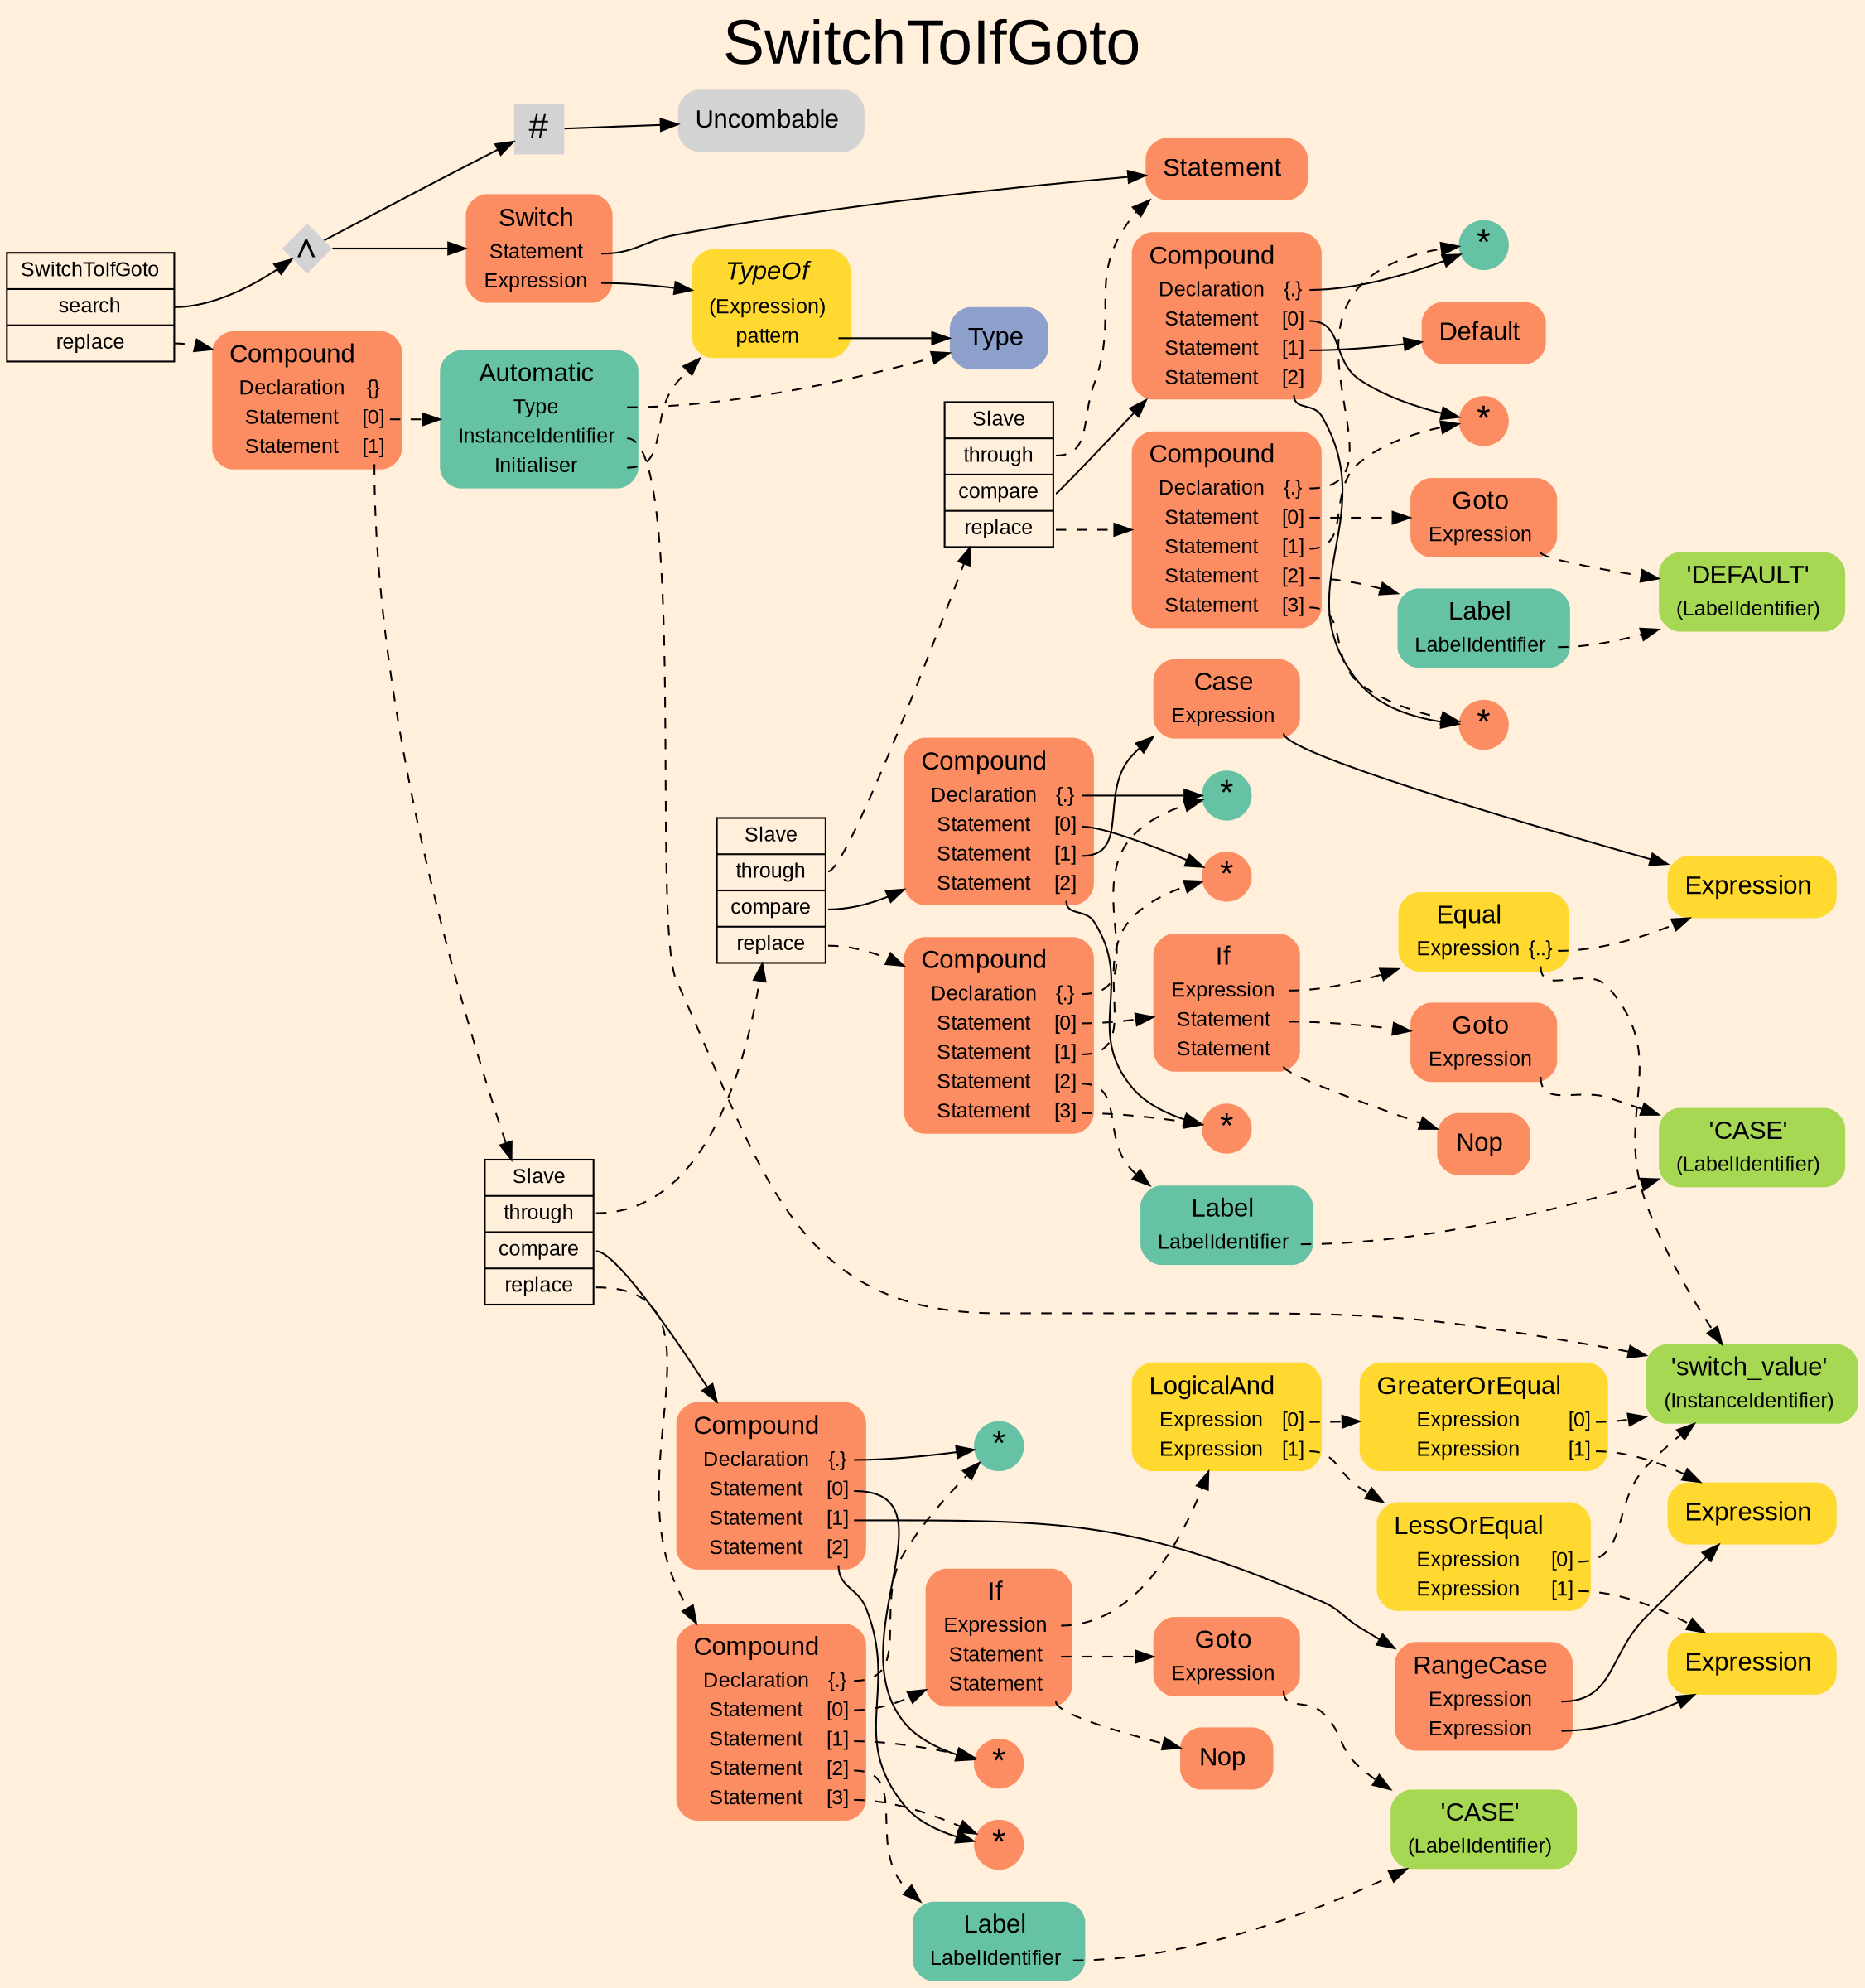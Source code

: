 digraph "SwitchToIfGoto" {
label = "SwitchToIfGoto"
labelloc = t
fontsize = "36"
graph [
    rankdir = "LR"
    ranksep = 0.3
    bgcolor = antiquewhite1
    color = black
    fontcolor = black
    fontname = "Arial"
];
node [
    fontname = "Arial"
];
edge [
    fontname = "Arial"
];

// -------------------- transformation figure --------------------
"CR#P41-0" [
    // -------- block CR#P41-0 ----------
    shape = "record"
    fillcolor = antiquewhite1
    label = "<fixed> SwitchToIfGoto | <port0> search | <port1> replace"
    style = "filled"
    fontsize = "12"
    color = black
    fontcolor = black
];

"#B-2-746" [
    // -------- block #B-2-746 ----------
    shape = "diamond"
    label = <∧>
    style = "filled"
    fontsize = "20"
    penwidth = 0.0
    fixedsize = true
    width = 0.4
    height = 0.4
];

"#B-2-698" [
    // -------- block #B-2-698 ----------
    shape = "plaintext"
    fillcolor = "/set28/2"
    label = <<TABLE BORDER="0" CELLBORDER="0" CELLSPACING="0">
     <TR><TD><FONT POINT-SIZE="15.0">Switch</FONT></TD><TD></TD></TR>
     <TR><TD>Statement</TD><TD PORT="port0"></TD></TR>
     <TR><TD>Expression</TD><TD PORT="port1"></TD></TR>
    </TABLE>>
    style = "rounded,filled"
    fontsize = "12"
];

"#B-2-700" [
    // -------- block #B-2-700 ----------
    shape = "plaintext"
    fillcolor = "/set28/2"
    label = <<TABLE BORDER="0" CELLBORDER="0" CELLSPACING="0">
     <TR><TD><FONT POINT-SIZE="15.0">Statement</FONT></TD><TD></TD></TR>
    </TABLE>>
    style = "rounded,filled"
    fontsize = "12"
];

"#B-2-704" [
    // -------- block #B-2-704 ----------
    shape = "plaintext"
    fillcolor = "/set28/6"
    label = <<TABLE BORDER="0" CELLBORDER="0" CELLSPACING="0">
     <TR><TD><FONT POINT-SIZE="15.0"><I>TypeOf</I></FONT></TD><TD></TD></TR>
     <TR><TD>(Expression)</TD><TD PORT="port0"></TD></TR>
     <TR><TD>pattern</TD><TD PORT="port1"></TD></TR>
    </TABLE>>
    style = "rounded,filled"
    fontsize = "12"
];

"#B-2-701" [
    // -------- block #B-2-701 ----------
    shape = "plaintext"
    fillcolor = "/set28/3"
    label = <<TABLE BORDER="0" CELLBORDER="0" CELLSPACING="0">
     <TR><TD><FONT POINT-SIZE="15.0">Type</FONT></TD><TD></TD></TR>
    </TABLE>>
    style = "rounded,filled"
    fontsize = "12"
];

"#B-4-8" [
    // -------- block #B-4-8 ----------
    shape = "square"
    label = <#>
    style = "filled"
    fontsize = "20"
    penwidth = 0.0
    fixedsize = true
    width = 0.4
    height = 0.4
];

"#B-2-747" [
    // -------- block #B-2-747 ----------
    shape = "plaintext"
    label = <<TABLE BORDER="0" CELLBORDER="0" CELLSPACING="0">
     <TR><TD><FONT POINT-SIZE="15.0">Uncombable</FONT></TD><TD></TD></TR>
    </TABLE>>
    style = "rounded,filled"
    fontsize = "12"
];

"#B-2-699" [
    // -------- block #B-2-699 ----------
    shape = "plaintext"
    fillcolor = "/set28/2"
    label = <<TABLE BORDER="0" CELLBORDER="0" CELLSPACING="0">
     <TR><TD><FONT POINT-SIZE="15.0">Compound</FONT></TD><TD></TD></TR>
     <TR><TD>Declaration</TD><TD PORT="port0">{}</TD></TR>
     <TR><TD>Statement</TD><TD PORT="port1">[0]</TD></TR>
     <TR><TD>Statement</TD><TD PORT="port2">[1]</TD></TR>
    </TABLE>>
    style = "rounded,filled"
    fontsize = "12"
];

"#B-2-702" [
    // -------- block #B-2-702 ----------
    shape = "plaintext"
    fillcolor = "/set28/1"
    label = <<TABLE BORDER="0" CELLBORDER="0" CELLSPACING="0">
     <TR><TD><FONT POINT-SIZE="15.0">Automatic</FONT></TD><TD></TD></TR>
     <TR><TD>Type</TD><TD PORT="port0"></TD></TR>
     <TR><TD>InstanceIdentifier</TD><TD PORT="port1"></TD></TR>
     <TR><TD>Initialiser</TD><TD PORT="port2"></TD></TR>
    </TABLE>>
    style = "rounded,filled"
    fontsize = "12"
];

"#B-2-703" [
    // -------- block #B-2-703 ----------
    shape = "plaintext"
    fillcolor = "/set28/5"
    label = <<TABLE BORDER="0" CELLBORDER="0" CELLSPACING="0">
     <TR><TD><FONT POINT-SIZE="15.0">'switch_value'</FONT></TD><TD></TD></TR>
     <TR><TD>(InstanceIdentifier)</TD><TD PORT="port0"></TD></TR>
    </TABLE>>
    style = "rounded,filled"
    fontsize = "12"
];

"#B-2-745" [
    // -------- block #B-2-745 ----------
    shape = "record"
    fillcolor = antiquewhite1
    label = "<fixed> Slave | <port0> through | <port1> compare | <port2> replace"
    style = "filled"
    fontsize = "12"
    color = black
    fontcolor = black
];

"#B-2-728" [
    // -------- block #B-2-728 ----------
    shape = "record"
    fillcolor = antiquewhite1
    label = "<fixed> Slave | <port0> through | <port1> compare | <port2> replace"
    style = "filled"
    fontsize = "12"
    color = black
    fontcolor = black
];

"#B-2-714" [
    // -------- block #B-2-714 ----------
    shape = "record"
    fillcolor = antiquewhite1
    label = "<fixed> Slave | <port0> through | <port1> compare | <port2> replace"
    style = "filled"
    fontsize = "12"
    color = black
    fontcolor = black
];

"#B-2-705" [
    // -------- block #B-2-705 ----------
    shape = "plaintext"
    fillcolor = "/set28/2"
    label = <<TABLE BORDER="0" CELLBORDER="0" CELLSPACING="0">
     <TR><TD><FONT POINT-SIZE="15.0">Compound</FONT></TD><TD></TD></TR>
     <TR><TD>Declaration</TD><TD PORT="port0">{.}</TD></TR>
     <TR><TD>Statement</TD><TD PORT="port1">[0]</TD></TR>
     <TR><TD>Statement</TD><TD PORT="port2">[1]</TD></TR>
     <TR><TD>Statement</TD><TD PORT="port3">[2]</TD></TR>
    </TABLE>>
    style = "rounded,filled"
    fontsize = "12"
];

"#B-2-707" [
    // -------- block #B-2-707 ----------
    shape = "circle"
    fillcolor = "/set28/1"
    label = <*>
    style = "filled"
    fontsize = "20"
    penwidth = 0.0
    fixedsize = true
    width = 0.4
    height = 0.4
];

"#B-2-708" [
    // -------- block #B-2-708 ----------
    shape = "circle"
    fillcolor = "/set28/2"
    label = <*>
    style = "filled"
    fontsize = "20"
    penwidth = 0.0
    fixedsize = true
    width = 0.4
    height = 0.4
];

"#B-2-710" [
    // -------- block #B-2-710 ----------
    shape = "plaintext"
    fillcolor = "/set28/2"
    label = <<TABLE BORDER="0" CELLBORDER="0" CELLSPACING="0">
     <TR><TD><FONT POINT-SIZE="15.0">Default</FONT></TD><TD></TD></TR>
    </TABLE>>
    style = "rounded,filled"
    fontsize = "12"
];

"#B-2-709" [
    // -------- block #B-2-709 ----------
    shape = "circle"
    fillcolor = "/set28/2"
    label = <*>
    style = "filled"
    fontsize = "20"
    penwidth = 0.0
    fixedsize = true
    width = 0.4
    height = 0.4
];

"#B-2-706" [
    // -------- block #B-2-706 ----------
    shape = "plaintext"
    fillcolor = "/set28/2"
    label = <<TABLE BORDER="0" CELLBORDER="0" CELLSPACING="0">
     <TR><TD><FONT POINT-SIZE="15.0">Compound</FONT></TD><TD></TD></TR>
     <TR><TD>Declaration</TD><TD PORT="port0">{.}</TD></TR>
     <TR><TD>Statement</TD><TD PORT="port1">[0]</TD></TR>
     <TR><TD>Statement</TD><TD PORT="port2">[1]</TD></TR>
     <TR><TD>Statement</TD><TD PORT="port3">[2]</TD></TR>
     <TR><TD>Statement</TD><TD PORT="port4">[3]</TD></TR>
    </TABLE>>
    style = "rounded,filled"
    fontsize = "12"
];

"#B-2-713" [
    // -------- block #B-2-713 ----------
    shape = "plaintext"
    fillcolor = "/set28/2"
    label = <<TABLE BORDER="0" CELLBORDER="0" CELLSPACING="0">
     <TR><TD><FONT POINT-SIZE="15.0">Goto</FONT></TD><TD></TD></TR>
     <TR><TD>Expression</TD><TD PORT="port0"></TD></TR>
    </TABLE>>
    style = "rounded,filled"
    fontsize = "12"
];

"#B-2-712" [
    // -------- block #B-2-712 ----------
    shape = "plaintext"
    fillcolor = "/set28/5"
    label = <<TABLE BORDER="0" CELLBORDER="0" CELLSPACING="0">
     <TR><TD><FONT POINT-SIZE="15.0">'DEFAULT'</FONT></TD><TD></TD></TR>
     <TR><TD>(LabelIdentifier)</TD><TD PORT="port0"></TD></TR>
    </TABLE>>
    style = "rounded,filled"
    fontsize = "12"
];

"#B-2-711" [
    // -------- block #B-2-711 ----------
    shape = "plaintext"
    fillcolor = "/set28/1"
    label = <<TABLE BORDER="0" CELLBORDER="0" CELLSPACING="0">
     <TR><TD><FONT POINT-SIZE="15.0">Label</FONT></TD><TD></TD></TR>
     <TR><TD>LabelIdentifier</TD><TD PORT="port0"></TD></TR>
    </TABLE>>
    style = "rounded,filled"
    fontsize = "12"
];

"#B-2-715" [
    // -------- block #B-2-715 ----------
    shape = "plaintext"
    fillcolor = "/set28/2"
    label = <<TABLE BORDER="0" CELLBORDER="0" CELLSPACING="0">
     <TR><TD><FONT POINT-SIZE="15.0">Compound</FONT></TD><TD></TD></TR>
     <TR><TD>Declaration</TD><TD PORT="port0">{.}</TD></TR>
     <TR><TD>Statement</TD><TD PORT="port1">[0]</TD></TR>
     <TR><TD>Statement</TD><TD PORT="port2">[1]</TD></TR>
     <TR><TD>Statement</TD><TD PORT="port3">[2]</TD></TR>
    </TABLE>>
    style = "rounded,filled"
    fontsize = "12"
];

"#B-2-717" [
    // -------- block #B-2-717 ----------
    shape = "circle"
    fillcolor = "/set28/1"
    label = <*>
    style = "filled"
    fontsize = "20"
    penwidth = 0.0
    fixedsize = true
    width = 0.4
    height = 0.4
];

"#B-2-718" [
    // -------- block #B-2-718 ----------
    shape = "circle"
    fillcolor = "/set28/2"
    label = <*>
    style = "filled"
    fontsize = "20"
    penwidth = 0.0
    fixedsize = true
    width = 0.4
    height = 0.4
];

"#B-2-720" [
    // -------- block #B-2-720 ----------
    shape = "plaintext"
    fillcolor = "/set28/2"
    label = <<TABLE BORDER="0" CELLBORDER="0" CELLSPACING="0">
     <TR><TD><FONT POINT-SIZE="15.0">Case</FONT></TD><TD></TD></TR>
     <TR><TD>Expression</TD><TD PORT="port0"></TD></TR>
    </TABLE>>
    style = "rounded,filled"
    fontsize = "12"
];

"#B-2-727" [
    // -------- block #B-2-727 ----------
    shape = "plaintext"
    fillcolor = "/set28/6"
    label = <<TABLE BORDER="0" CELLBORDER="0" CELLSPACING="0">
     <TR><TD><FONT POINT-SIZE="15.0">Expression</FONT></TD><TD></TD></TR>
    </TABLE>>
    style = "rounded,filled"
    fontsize = "12"
];

"#B-2-719" [
    // -------- block #B-2-719 ----------
    shape = "circle"
    fillcolor = "/set28/2"
    label = <*>
    style = "filled"
    fontsize = "20"
    penwidth = 0.0
    fixedsize = true
    width = 0.4
    height = 0.4
];

"#B-2-716" [
    // -------- block #B-2-716 ----------
    shape = "plaintext"
    fillcolor = "/set28/2"
    label = <<TABLE BORDER="0" CELLBORDER="0" CELLSPACING="0">
     <TR><TD><FONT POINT-SIZE="15.0">Compound</FONT></TD><TD></TD></TR>
     <TR><TD>Declaration</TD><TD PORT="port0">{.}</TD></TR>
     <TR><TD>Statement</TD><TD PORT="port1">[0]</TD></TR>
     <TR><TD>Statement</TD><TD PORT="port2">[1]</TD></TR>
     <TR><TD>Statement</TD><TD PORT="port3">[2]</TD></TR>
     <TR><TD>Statement</TD><TD PORT="port4">[3]</TD></TR>
    </TABLE>>
    style = "rounded,filled"
    fontsize = "12"
];

"#B-2-723" [
    // -------- block #B-2-723 ----------
    shape = "plaintext"
    fillcolor = "/set28/2"
    label = <<TABLE BORDER="0" CELLBORDER="0" CELLSPACING="0">
     <TR><TD><FONT POINT-SIZE="15.0">If</FONT></TD><TD></TD></TR>
     <TR><TD>Expression</TD><TD PORT="port0"></TD></TR>
     <TR><TD>Statement</TD><TD PORT="port1"></TD></TR>
     <TR><TD>Statement</TD><TD PORT="port2"></TD></TR>
    </TABLE>>
    style = "rounded,filled"
    fontsize = "12"
];

"#B-2-726" [
    // -------- block #B-2-726 ----------
    shape = "plaintext"
    fillcolor = "/set28/6"
    label = <<TABLE BORDER="0" CELLBORDER="0" CELLSPACING="0">
     <TR><TD><FONT POINT-SIZE="15.0">Equal</FONT></TD><TD></TD></TR>
     <TR><TD>Expression</TD><TD PORT="port0">{..}</TD></TR>
    </TABLE>>
    style = "rounded,filled"
    fontsize = "12"
];

"#B-2-725" [
    // -------- block #B-2-725 ----------
    shape = "plaintext"
    fillcolor = "/set28/2"
    label = <<TABLE BORDER="0" CELLBORDER="0" CELLSPACING="0">
     <TR><TD><FONT POINT-SIZE="15.0">Goto</FONT></TD><TD></TD></TR>
     <TR><TD>Expression</TD><TD PORT="port0"></TD></TR>
    </TABLE>>
    style = "rounded,filled"
    fontsize = "12"
];

"#B-2-722" [
    // -------- block #B-2-722 ----------
    shape = "plaintext"
    fillcolor = "/set28/5"
    label = <<TABLE BORDER="0" CELLBORDER="0" CELLSPACING="0">
     <TR><TD><FONT POINT-SIZE="15.0">'CASE'</FONT></TD><TD></TD></TR>
     <TR><TD>(LabelIdentifier)</TD><TD PORT="port0"></TD></TR>
    </TABLE>>
    style = "rounded,filled"
    fontsize = "12"
];

"#B-2-724" [
    // -------- block #B-2-724 ----------
    shape = "plaintext"
    fillcolor = "/set28/2"
    label = <<TABLE BORDER="0" CELLBORDER="0" CELLSPACING="0">
     <TR><TD><FONT POINT-SIZE="15.0">Nop</FONT></TD><TD></TD></TR>
    </TABLE>>
    style = "rounded,filled"
    fontsize = "12"
];

"#B-2-721" [
    // -------- block #B-2-721 ----------
    shape = "plaintext"
    fillcolor = "/set28/1"
    label = <<TABLE BORDER="0" CELLBORDER="0" CELLSPACING="0">
     <TR><TD><FONT POINT-SIZE="15.0">Label</FONT></TD><TD></TD></TR>
     <TR><TD>LabelIdentifier</TD><TD PORT="port0"></TD></TR>
    </TABLE>>
    style = "rounded,filled"
    fontsize = "12"
];

"#B-2-729" [
    // -------- block #B-2-729 ----------
    shape = "plaintext"
    fillcolor = "/set28/2"
    label = <<TABLE BORDER="0" CELLBORDER="0" CELLSPACING="0">
     <TR><TD><FONT POINT-SIZE="15.0">Compound</FONT></TD><TD></TD></TR>
     <TR><TD>Declaration</TD><TD PORT="port0">{.}</TD></TR>
     <TR><TD>Statement</TD><TD PORT="port1">[0]</TD></TR>
     <TR><TD>Statement</TD><TD PORT="port2">[1]</TD></TR>
     <TR><TD>Statement</TD><TD PORT="port3">[2]</TD></TR>
    </TABLE>>
    style = "rounded,filled"
    fontsize = "12"
];

"#B-2-731" [
    // -------- block #B-2-731 ----------
    shape = "circle"
    fillcolor = "/set28/1"
    label = <*>
    style = "filled"
    fontsize = "20"
    penwidth = 0.0
    fixedsize = true
    width = 0.4
    height = 0.4
];

"#B-2-732" [
    // -------- block #B-2-732 ----------
    shape = "circle"
    fillcolor = "/set28/2"
    label = <*>
    style = "filled"
    fontsize = "20"
    penwidth = 0.0
    fixedsize = true
    width = 0.4
    height = 0.4
];

"#B-2-734" [
    // -------- block #B-2-734 ----------
    shape = "plaintext"
    fillcolor = "/set28/2"
    label = <<TABLE BORDER="0" CELLBORDER="0" CELLSPACING="0">
     <TR><TD><FONT POINT-SIZE="15.0">RangeCase</FONT></TD><TD></TD></TR>
     <TR><TD>Expression</TD><TD PORT="port0"></TD></TR>
     <TR><TD>Expression</TD><TD PORT="port1"></TD></TR>
    </TABLE>>
    style = "rounded,filled"
    fontsize = "12"
];

"#B-2-743" [
    // -------- block #B-2-743 ----------
    shape = "plaintext"
    fillcolor = "/set28/6"
    label = <<TABLE BORDER="0" CELLBORDER="0" CELLSPACING="0">
     <TR><TD><FONT POINT-SIZE="15.0">Expression</FONT></TD><TD></TD></TR>
    </TABLE>>
    style = "rounded,filled"
    fontsize = "12"
];

"#B-2-744" [
    // -------- block #B-2-744 ----------
    shape = "plaintext"
    fillcolor = "/set28/6"
    label = <<TABLE BORDER="0" CELLBORDER="0" CELLSPACING="0">
     <TR><TD><FONT POINT-SIZE="15.0">Expression</FONT></TD><TD></TD></TR>
    </TABLE>>
    style = "rounded,filled"
    fontsize = "12"
];

"#B-2-733" [
    // -------- block #B-2-733 ----------
    shape = "circle"
    fillcolor = "/set28/2"
    label = <*>
    style = "filled"
    fontsize = "20"
    penwidth = 0.0
    fixedsize = true
    width = 0.4
    height = 0.4
];

"#B-2-730" [
    // -------- block #B-2-730 ----------
    shape = "plaintext"
    fillcolor = "/set28/2"
    label = <<TABLE BORDER="0" CELLBORDER="0" CELLSPACING="0">
     <TR><TD><FONT POINT-SIZE="15.0">Compound</FONT></TD><TD></TD></TR>
     <TR><TD>Declaration</TD><TD PORT="port0">{.}</TD></TR>
     <TR><TD>Statement</TD><TD PORT="port1">[0]</TD></TR>
     <TR><TD>Statement</TD><TD PORT="port2">[1]</TD></TR>
     <TR><TD>Statement</TD><TD PORT="port3">[2]</TD></TR>
     <TR><TD>Statement</TD><TD PORT="port4">[3]</TD></TR>
    </TABLE>>
    style = "rounded,filled"
    fontsize = "12"
];

"#B-2-737" [
    // -------- block #B-2-737 ----------
    shape = "plaintext"
    fillcolor = "/set28/2"
    label = <<TABLE BORDER="0" CELLBORDER="0" CELLSPACING="0">
     <TR><TD><FONT POINT-SIZE="15.0">If</FONT></TD><TD></TD></TR>
     <TR><TD>Expression</TD><TD PORT="port0"></TD></TR>
     <TR><TD>Statement</TD><TD PORT="port1"></TD></TR>
     <TR><TD>Statement</TD><TD PORT="port2"></TD></TR>
    </TABLE>>
    style = "rounded,filled"
    fontsize = "12"
];

"#B-2-740" [
    // -------- block #B-2-740 ----------
    shape = "plaintext"
    fillcolor = "/set28/6"
    label = <<TABLE BORDER="0" CELLBORDER="0" CELLSPACING="0">
     <TR><TD><FONT POINT-SIZE="15.0">LogicalAnd</FONT></TD><TD></TD></TR>
     <TR><TD>Expression</TD><TD PORT="port0">[0]</TD></TR>
     <TR><TD>Expression</TD><TD PORT="port1">[1]</TD></TR>
    </TABLE>>
    style = "rounded,filled"
    fontsize = "12"
];

"#B-2-741" [
    // -------- block #B-2-741 ----------
    shape = "plaintext"
    fillcolor = "/set28/6"
    label = <<TABLE BORDER="0" CELLBORDER="0" CELLSPACING="0">
     <TR><TD><FONT POINT-SIZE="15.0">GreaterOrEqual</FONT></TD><TD></TD></TR>
     <TR><TD>Expression</TD><TD PORT="port0">[0]</TD></TR>
     <TR><TD>Expression</TD><TD PORT="port1">[1]</TD></TR>
    </TABLE>>
    style = "rounded,filled"
    fontsize = "12"
];

"#B-2-742" [
    // -------- block #B-2-742 ----------
    shape = "plaintext"
    fillcolor = "/set28/6"
    label = <<TABLE BORDER="0" CELLBORDER="0" CELLSPACING="0">
     <TR><TD><FONT POINT-SIZE="15.0">LessOrEqual</FONT></TD><TD></TD></TR>
     <TR><TD>Expression</TD><TD PORT="port0">[0]</TD></TR>
     <TR><TD>Expression</TD><TD PORT="port1">[1]</TD></TR>
    </TABLE>>
    style = "rounded,filled"
    fontsize = "12"
];

"#B-2-739" [
    // -------- block #B-2-739 ----------
    shape = "plaintext"
    fillcolor = "/set28/2"
    label = <<TABLE BORDER="0" CELLBORDER="0" CELLSPACING="0">
     <TR><TD><FONT POINT-SIZE="15.0">Goto</FONT></TD><TD></TD></TR>
     <TR><TD>Expression</TD><TD PORT="port0"></TD></TR>
    </TABLE>>
    style = "rounded,filled"
    fontsize = "12"
];

"#B-2-736" [
    // -------- block #B-2-736 ----------
    shape = "plaintext"
    fillcolor = "/set28/5"
    label = <<TABLE BORDER="0" CELLBORDER="0" CELLSPACING="0">
     <TR><TD><FONT POINT-SIZE="15.0">'CASE'</FONT></TD><TD></TD></TR>
     <TR><TD>(LabelIdentifier)</TD><TD PORT="port0"></TD></TR>
    </TABLE>>
    style = "rounded,filled"
    fontsize = "12"
];

"#B-2-738" [
    // -------- block #B-2-738 ----------
    shape = "plaintext"
    fillcolor = "/set28/2"
    label = <<TABLE BORDER="0" CELLBORDER="0" CELLSPACING="0">
     <TR><TD><FONT POINT-SIZE="15.0">Nop</FONT></TD><TD></TD></TR>
    </TABLE>>
    style = "rounded,filled"
    fontsize = "12"
];

"#B-2-735" [
    // -------- block #B-2-735 ----------
    shape = "plaintext"
    fillcolor = "/set28/1"
    label = <<TABLE BORDER="0" CELLBORDER="0" CELLSPACING="0">
     <TR><TD><FONT POINT-SIZE="15.0">Label</FONT></TD><TD></TD></TR>
     <TR><TD>LabelIdentifier</TD><TD PORT="port0"></TD></TR>
    </TABLE>>
    style = "rounded,filled"
    fontsize = "12"
];

"CR#P41-0":port0 -> "#B-2-746" [
    color = black
    fontcolor = black
];

"CR#P41-0":port1 -> "#B-2-699" [
    style="dashed"
    color = black
    fontcolor = black
];

"#B-2-746" -> "#B-2-698" [
    color = black
    fontcolor = black
];

"#B-2-746" -> "#B-4-8" [
    color = black
    fontcolor = black
];

"#B-2-698":port0 -> "#B-2-700" [
    color = black
    fontcolor = black
];

"#B-2-698":port1 -> "#B-2-704" [
    color = black
    fontcolor = black
];

"#B-2-704":port1 -> "#B-2-701" [
    color = black
    fontcolor = black
];

"#B-4-8" -> "#B-2-747" [
    color = black
    fontcolor = black
];

"#B-2-699":port1 -> "#B-2-702" [
    style="dashed"
    color = black
    fontcolor = black
];

"#B-2-699":port2 -> "#B-2-745" [
    style="dashed"
    color = black
    fontcolor = black
];

"#B-2-702":port0 -> "#B-2-701" [
    style="dashed"
    color = black
    fontcolor = black
];

"#B-2-702":port1 -> "#B-2-703" [
    style="dashed"
    color = black
    fontcolor = black
];

"#B-2-702":port2 -> "#B-2-704" [
    style="dashed"
    color = black
    fontcolor = black
];

"#B-2-745":port0 -> "#B-2-728" [
    style="dashed"
    color = black
    fontcolor = black
];

"#B-2-745":port1 -> "#B-2-729" [
    color = black
    fontcolor = black
];

"#B-2-745":port2 -> "#B-2-730" [
    style="dashed"
    color = black
    fontcolor = black
];

"#B-2-728":port0 -> "#B-2-714" [
    style="dashed"
    color = black
    fontcolor = black
];

"#B-2-728":port1 -> "#B-2-715" [
    color = black
    fontcolor = black
];

"#B-2-728":port2 -> "#B-2-716" [
    style="dashed"
    color = black
    fontcolor = black
];

"#B-2-714":port0 -> "#B-2-700" [
    style="dashed"
    color = black
    fontcolor = black
];

"#B-2-714":port1 -> "#B-2-705" [
    color = black
    fontcolor = black
];

"#B-2-714":port2 -> "#B-2-706" [
    style="dashed"
    color = black
    fontcolor = black
];

"#B-2-705":port0 -> "#B-2-707" [
    color = black
    fontcolor = black
];

"#B-2-705":port1 -> "#B-2-708" [
    color = black
    fontcolor = black
];

"#B-2-705":port2 -> "#B-2-710" [
    color = black
    fontcolor = black
];

"#B-2-705":port3 -> "#B-2-709" [
    color = black
    fontcolor = black
];

"#B-2-706":port0 -> "#B-2-707" [
    style="dashed"
    color = black
    fontcolor = black
];

"#B-2-706":port1 -> "#B-2-713" [
    style="dashed"
    color = black
    fontcolor = black
];

"#B-2-706":port2 -> "#B-2-708" [
    style="dashed"
    color = black
    fontcolor = black
];

"#B-2-706":port3 -> "#B-2-711" [
    style="dashed"
    color = black
    fontcolor = black
];

"#B-2-706":port4 -> "#B-2-709" [
    style="dashed"
    color = black
    fontcolor = black
];

"#B-2-713":port0 -> "#B-2-712" [
    style="dashed"
    color = black
    fontcolor = black
];

"#B-2-711":port0 -> "#B-2-712" [
    style="dashed"
    color = black
    fontcolor = black
];

"#B-2-715":port0 -> "#B-2-717" [
    color = black
    fontcolor = black
];

"#B-2-715":port1 -> "#B-2-718" [
    color = black
    fontcolor = black
];

"#B-2-715":port2 -> "#B-2-720" [
    color = black
    fontcolor = black
];

"#B-2-715":port3 -> "#B-2-719" [
    color = black
    fontcolor = black
];

"#B-2-720":port0 -> "#B-2-727" [
    color = black
    fontcolor = black
];

"#B-2-716":port0 -> "#B-2-717" [
    style="dashed"
    color = black
    fontcolor = black
];

"#B-2-716":port1 -> "#B-2-723" [
    style="dashed"
    color = black
    fontcolor = black
];

"#B-2-716":port2 -> "#B-2-718" [
    style="dashed"
    color = black
    fontcolor = black
];

"#B-2-716":port3 -> "#B-2-721" [
    style="dashed"
    color = black
    fontcolor = black
];

"#B-2-716":port4 -> "#B-2-719" [
    style="dashed"
    color = black
    fontcolor = black
];

"#B-2-723":port0 -> "#B-2-726" [
    style="dashed"
    color = black
    fontcolor = black
];

"#B-2-723":port1 -> "#B-2-725" [
    style="dashed"
    color = black
    fontcolor = black
];

"#B-2-723":port2 -> "#B-2-724" [
    style="dashed"
    color = black
    fontcolor = black
];

"#B-2-726":port0 -> "#B-2-703" [
    style="dashed"
    color = black
    fontcolor = black
];

"#B-2-726":port0 -> "#B-2-727" [
    style="dashed"
    color = black
    fontcolor = black
];

"#B-2-725":port0 -> "#B-2-722" [
    style="dashed"
    color = black
    fontcolor = black
];

"#B-2-721":port0 -> "#B-2-722" [
    style="dashed"
    color = black
    fontcolor = black
];

"#B-2-729":port0 -> "#B-2-731" [
    color = black
    fontcolor = black
];

"#B-2-729":port1 -> "#B-2-732" [
    color = black
    fontcolor = black
];

"#B-2-729":port2 -> "#B-2-734" [
    color = black
    fontcolor = black
];

"#B-2-729":port3 -> "#B-2-733" [
    color = black
    fontcolor = black
];

"#B-2-734":port0 -> "#B-2-743" [
    color = black
    fontcolor = black
];

"#B-2-734":port1 -> "#B-2-744" [
    color = black
    fontcolor = black
];

"#B-2-730":port0 -> "#B-2-731" [
    style="dashed"
    color = black
    fontcolor = black
];

"#B-2-730":port1 -> "#B-2-737" [
    style="dashed"
    color = black
    fontcolor = black
];

"#B-2-730":port2 -> "#B-2-732" [
    style="dashed"
    color = black
    fontcolor = black
];

"#B-2-730":port3 -> "#B-2-735" [
    style="dashed"
    color = black
    fontcolor = black
];

"#B-2-730":port4 -> "#B-2-733" [
    style="dashed"
    color = black
    fontcolor = black
];

"#B-2-737":port0 -> "#B-2-740" [
    style="dashed"
    color = black
    fontcolor = black
];

"#B-2-737":port1 -> "#B-2-739" [
    style="dashed"
    color = black
    fontcolor = black
];

"#B-2-737":port2 -> "#B-2-738" [
    style="dashed"
    color = black
    fontcolor = black
];

"#B-2-740":port0 -> "#B-2-741" [
    style="dashed"
    color = black
    fontcolor = black
];

"#B-2-740":port1 -> "#B-2-742" [
    style="dashed"
    color = black
    fontcolor = black
];

"#B-2-741":port0 -> "#B-2-703" [
    style="dashed"
    color = black
    fontcolor = black
];

"#B-2-741":port1 -> "#B-2-743" [
    style="dashed"
    color = black
    fontcolor = black
];

"#B-2-742":port0 -> "#B-2-703" [
    style="dashed"
    color = black
    fontcolor = black
];

"#B-2-742":port1 -> "#B-2-744" [
    style="dashed"
    color = black
    fontcolor = black
];

"#B-2-739":port0 -> "#B-2-736" [
    style="dashed"
    color = black
    fontcolor = black
];

"#B-2-735":port0 -> "#B-2-736" [
    style="dashed"
    color = black
    fontcolor = black
];


}
